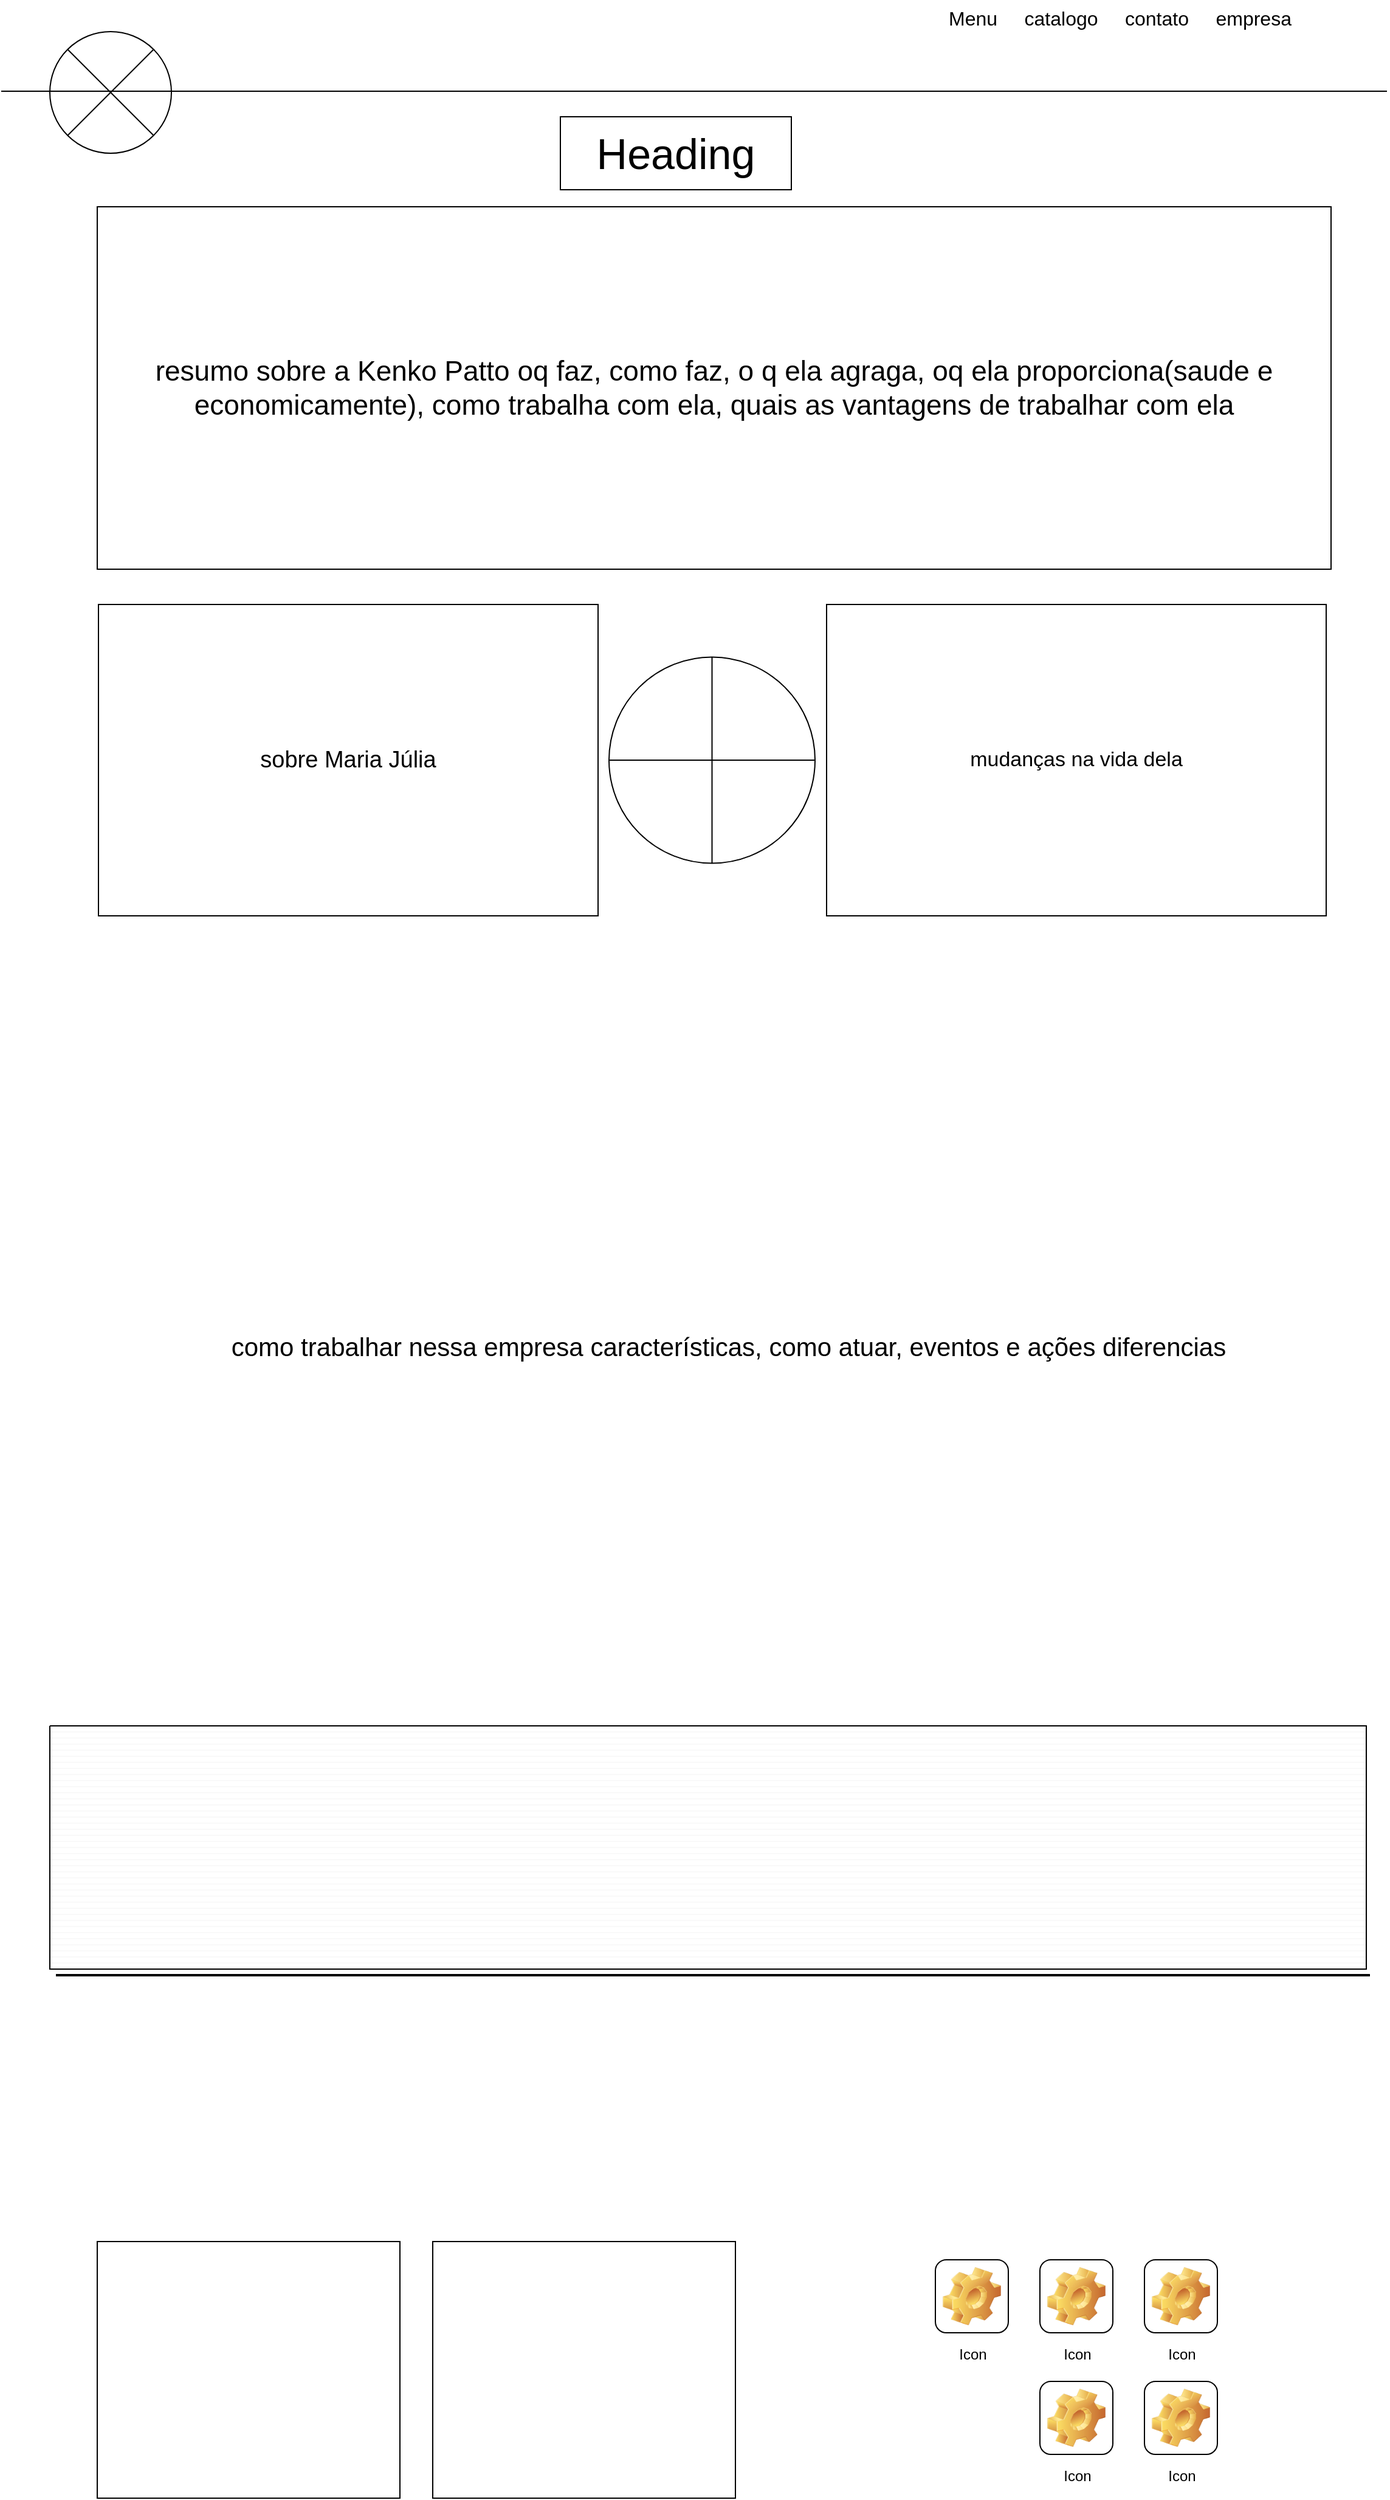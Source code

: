 <mxfile version="24.7.7">
  <diagram name="Página-1" id="DGsqQPYIJQbKNCPXhMsJ">
    <mxGraphModel dx="1354" dy="668" grid="0" gridSize="10" guides="1" tooltips="1" connect="1" arrows="1" fold="1" page="1" pageScale="1" pageWidth="1169" pageHeight="827" math="0" shadow="0">
      <root>
        <mxCell id="0" />
        <mxCell id="1" parent="0" />
        <mxCell id="VSM80FEj64X5AF1LNCMf-4" value="" style="shape=sumEllipse;perimeter=ellipsePerimeter;whiteSpace=wrap;html=1;backgroundOutline=1;" vertex="1" parent="1">
          <mxGeometry x="40" y="40" width="100" height="100" as="geometry" />
        </mxCell>
        <mxCell id="VSM80FEj64X5AF1LNCMf-5" value="" style="endArrow=none;html=1;rounded=0;" edge="1" parent="1">
          <mxGeometry width="50" height="50" relative="1" as="geometry">
            <mxPoint y="89" as="sourcePoint" />
            <mxPoint x="1140" y="89" as="targetPoint" />
          </mxGeometry>
        </mxCell>
        <mxCell id="VSM80FEj64X5AF1LNCMf-7" value="Heading" style="whiteSpace=wrap;html=1;fontSize=35;" vertex="1" parent="1">
          <mxGeometry x="460" y="110" width="190" height="60" as="geometry" />
        </mxCell>
        <mxCell id="VSM80FEj64X5AF1LNCMf-9" value="&lt;div style=&quot;&quot;&gt;&lt;span style=&quot;font-size: 23px; background-color: initial;&quot;&gt;resumo sobre a Kenko Patto oq faz, como faz, o q ela agraga, oq ela proporciona(saude e economicamente), como trabalha com ela, quais as vantagens de trabalhar com ela&lt;/span&gt;&lt;/div&gt;" style="whiteSpace=wrap;html=1;align=center;" vertex="1" parent="1">
          <mxGeometry x="79" y="184" width="1015" height="298" as="geometry" />
        </mxCell>
        <mxCell id="VSM80FEj64X5AF1LNCMf-11" value="&lt;font style=&quot;font-size: 16px;&quot;&gt;Menu&amp;nbsp; &amp;nbsp; &amp;nbsp;catalogo&amp;nbsp; &amp;nbsp; &amp;nbsp;contato&amp;nbsp; &amp;nbsp; &amp;nbsp;empresa&lt;/font&gt;" style="text;strokeColor=none;align=center;fillColor=none;html=1;verticalAlign=middle;whiteSpace=wrap;rounded=0;" vertex="1" parent="1">
          <mxGeometry x="714" y="14" width="413" height="30" as="geometry" />
        </mxCell>
        <mxCell id="VSM80FEj64X5AF1LNCMf-12" value="" style="verticalLabelPosition=bottom;verticalAlign=top;html=1;shape=mxgraph.flowchart.summing_function;" vertex="1" parent="1">
          <mxGeometry x="500" y="554.25" width="169.5" height="169.5" as="geometry" />
        </mxCell>
        <mxCell id="VSM80FEj64X5AF1LNCMf-13" value="&lt;font style=&quot;font-size: 19px;&quot;&gt;sobre Maria Júlia&lt;/font&gt;" style="whiteSpace=wrap;html=1;align=center;" vertex="1" parent="1">
          <mxGeometry x="80" y="511" width="411" height="256" as="geometry" />
        </mxCell>
        <mxCell id="VSM80FEj64X5AF1LNCMf-14" value="&lt;font style=&quot;font-size: 17px;&quot;&gt;mudanças na vida dela&lt;/font&gt;" style="whiteSpace=wrap;html=1;align=center;" vertex="1" parent="1">
          <mxGeometry x="679" y="511" width="411" height="256" as="geometry" />
        </mxCell>
        <mxCell id="VSM80FEj64X5AF1LNCMf-15" value="&lt;font style=&quot;font-size: 21px;&quot;&gt;como trabalhar nessa empresa características, como atuar, eventos e ações diferencias&lt;/font&gt;&lt;div&gt;&lt;font style=&quot;font-size: 21px;&quot;&gt;&lt;br&gt;&lt;/font&gt;&lt;/div&gt;" style="text;html=1;align=center;verticalAlign=middle;resizable=0;points=[];autosize=1;strokeColor=none;fillColor=none;fontSize=21;" vertex="1" parent="1">
          <mxGeometry x="180" y="1103" width="836" height="62" as="geometry" />
        </mxCell>
        <mxCell id="VSM80FEj64X5AF1LNCMf-21" value="" style="line;strokeWidth=2;html=1;" vertex="1" parent="1">
          <mxGeometry x="45" y="1633" width="1081" height="10" as="geometry" />
        </mxCell>
        <mxCell id="VSM80FEj64X5AF1LNCMf-22" value="Icon" style="icon;html=1;image=img/clipart/Gear_128x128.png" vertex="1" parent="1">
          <mxGeometry x="854.5" y="1972" width="60" height="60" as="geometry" />
        </mxCell>
        <mxCell id="VSM80FEj64X5AF1LNCMf-23" value="Icon" style="icon;html=1;image=img/clipart/Gear_128x128.png" vertex="1" parent="1">
          <mxGeometry x="768.5" y="1872" width="60" height="60" as="geometry" />
        </mxCell>
        <mxCell id="VSM80FEj64X5AF1LNCMf-24" value="Icon" style="icon;html=1;image=img/clipart/Gear_128x128.png" vertex="1" parent="1">
          <mxGeometry x="854.5" y="1872" width="60" height="60" as="geometry" />
        </mxCell>
        <mxCell id="VSM80FEj64X5AF1LNCMf-25" value="Icon" style="icon;html=1;image=img/clipart/Gear_128x128.png" vertex="1" parent="1">
          <mxGeometry x="940.5" y="1872" width="60" height="60" as="geometry" />
        </mxCell>
        <mxCell id="VSM80FEj64X5AF1LNCMf-26" value="Icon" style="icon;html=1;image=img/clipart/Gear_128x128.png" vertex="1" parent="1">
          <mxGeometry x="940.5" y="1972" width="60" height="60" as="geometry" />
        </mxCell>
        <mxCell id="VSM80FEj64X5AF1LNCMf-27" value="" style="verticalLabelPosition=bottom;verticalAlign=top;html=1;shape=mxgraph.basic.rect;fillColor2=none;strokeWidth=1;size=20;indent=5;" vertex="1" parent="1">
          <mxGeometry x="79" y="1857" width="249" height="211" as="geometry" />
        </mxCell>
        <mxCell id="VSM80FEj64X5AF1LNCMf-28" value="" style="verticalLabelPosition=bottom;verticalAlign=top;html=1;shape=mxgraph.basic.rect;fillColor2=none;strokeWidth=1;size=20;indent=5;" vertex="1" parent="1">
          <mxGeometry x="355" y="1857" width="249" height="211" as="geometry" />
        </mxCell>
        <mxCell id="VSM80FEj64X5AF1LNCMf-29" value="" style="verticalLabelPosition=bottom;verticalAlign=top;html=1;shape=mxgraph.basic.patternFillRect;fillStyle=hor;step=5;fillStrokeWidth=0.2;fillStrokeColor=#dddddd;" vertex="1" parent="1">
          <mxGeometry x="40" y="1433" width="1083" height="200" as="geometry" />
        </mxCell>
      </root>
    </mxGraphModel>
  </diagram>
</mxfile>
